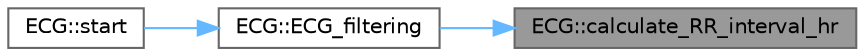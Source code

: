 digraph "ECG::calculate_RR_interval_hr"
{
 // LATEX_PDF_SIZE
  bgcolor="transparent";
  edge [fontname=Helvetica,fontsize=10,labelfontname=Helvetica,labelfontsize=10];
  node [fontname=Helvetica,fontsize=10,shape=box,height=0.2,width=0.4];
  rankdir="RL";
  Node1 [id="Node000001",label="ECG::calculate_RR_interval_hr",height=0.2,width=0.4,color="gray40", fillcolor="grey60", style="filled", fontcolor="black",tooltip="Calculates the RR interval and heart rate."];
  Node1 -> Node2 [id="edge3_Node000001_Node000002",dir="back",color="steelblue1",style="solid",tooltip=" "];
  Node2 [id="Node000002",label="ECG::ECG_filtering",height=0.2,width=0.4,color="grey40", fillcolor="white", style="filled",URL="$classECG.html#a5099dc2ec4abc8d9e4ae9dfa68cf8a9e",tooltip="Filters the ECG signal."];
  Node2 -> Node3 [id="edge4_Node000002_Node000003",dir="back",color="steelblue1",style="solid",tooltip=" "];
  Node3 [id="Node000003",label="ECG::start",height=0.2,width=0.4,color="grey40", fillcolor="white", style="filled",URL="$classECG.html#a54ef07ae8554eaabae9fd14a8c93abdf",tooltip="Starts the ECG sensor."];
}
